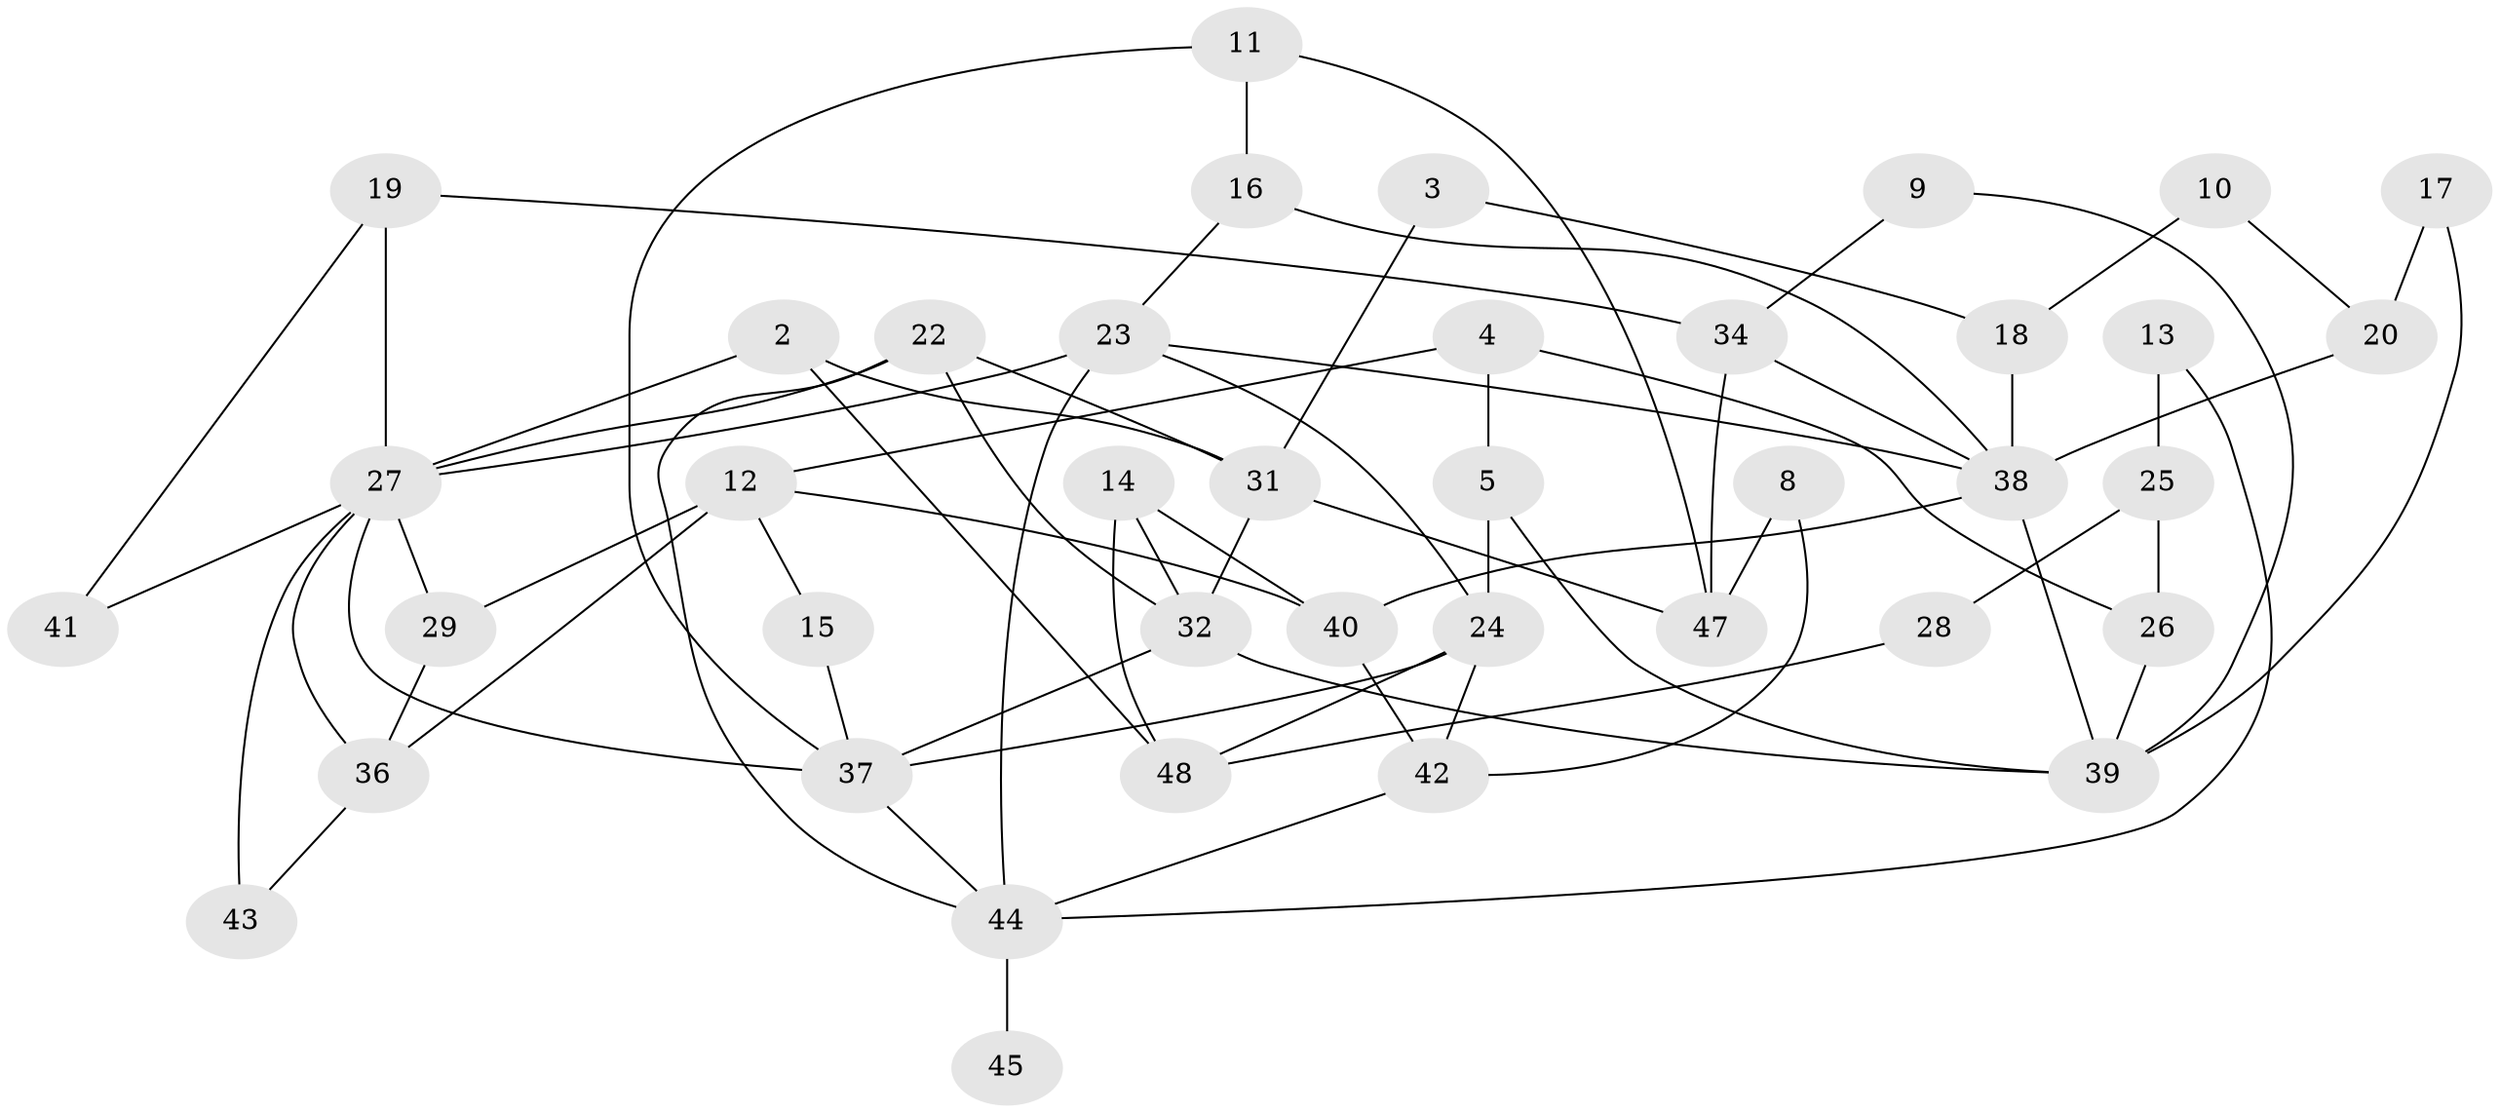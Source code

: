 // original degree distribution, {5: 0.0625, 0: 0.07291666666666667, 4: 0.17708333333333334, 2: 0.23958333333333334, 3: 0.22916666666666666, 1: 0.17708333333333334, 7: 0.010416666666666666, 8: 0.010416666666666666, 6: 0.020833333333333332}
// Generated by graph-tools (version 1.1) at 2025/00/03/09/25 03:00:51]
// undirected, 40 vertices, 72 edges
graph export_dot {
graph [start="1"]
  node [color=gray90,style=filled];
  2;
  3;
  4;
  5;
  8;
  9;
  10;
  11;
  12;
  13;
  14;
  15;
  16;
  17;
  18;
  19;
  20;
  22;
  23;
  24;
  25;
  26;
  27;
  28;
  29;
  31;
  32;
  34;
  36;
  37;
  38;
  39;
  40;
  41;
  42;
  43;
  44;
  45;
  47;
  48;
  2 -- 27 [weight=1.0];
  2 -- 31 [weight=1.0];
  2 -- 48 [weight=1.0];
  3 -- 18 [weight=1.0];
  3 -- 31 [weight=1.0];
  4 -- 5 [weight=1.0];
  4 -- 12 [weight=1.0];
  4 -- 26 [weight=1.0];
  5 -- 24 [weight=1.0];
  5 -- 39 [weight=1.0];
  8 -- 42 [weight=1.0];
  8 -- 47 [weight=1.0];
  9 -- 34 [weight=1.0];
  9 -- 39 [weight=1.0];
  10 -- 18 [weight=1.0];
  10 -- 20 [weight=1.0];
  11 -- 16 [weight=1.0];
  11 -- 37 [weight=1.0];
  11 -- 47 [weight=1.0];
  12 -- 15 [weight=1.0];
  12 -- 29 [weight=1.0];
  12 -- 36 [weight=1.0];
  12 -- 40 [weight=1.0];
  13 -- 25 [weight=1.0];
  13 -- 44 [weight=1.0];
  14 -- 32 [weight=1.0];
  14 -- 40 [weight=1.0];
  14 -- 48 [weight=1.0];
  15 -- 37 [weight=1.0];
  16 -- 23 [weight=1.0];
  16 -- 38 [weight=1.0];
  17 -- 20 [weight=1.0];
  17 -- 39 [weight=1.0];
  18 -- 38 [weight=1.0];
  19 -- 27 [weight=1.0];
  19 -- 34 [weight=1.0];
  19 -- 41 [weight=1.0];
  20 -- 38 [weight=1.0];
  22 -- 27 [weight=1.0];
  22 -- 31 [weight=1.0];
  22 -- 32 [weight=1.0];
  22 -- 44 [weight=1.0];
  23 -- 24 [weight=1.0];
  23 -- 27 [weight=1.0];
  23 -- 38 [weight=2.0];
  23 -- 44 [weight=3.0];
  24 -- 37 [weight=1.0];
  24 -- 42 [weight=1.0];
  24 -- 48 [weight=1.0];
  25 -- 26 [weight=2.0];
  25 -- 28 [weight=3.0];
  26 -- 39 [weight=1.0];
  27 -- 29 [weight=1.0];
  27 -- 36 [weight=1.0];
  27 -- 37 [weight=1.0];
  27 -- 41 [weight=1.0];
  27 -- 43 [weight=1.0];
  28 -- 48 [weight=1.0];
  29 -- 36 [weight=1.0];
  31 -- 32 [weight=1.0];
  31 -- 47 [weight=2.0];
  32 -- 37 [weight=1.0];
  32 -- 39 [weight=1.0];
  34 -- 38 [weight=1.0];
  34 -- 47 [weight=1.0];
  36 -- 43 [weight=1.0];
  37 -- 44 [weight=1.0];
  38 -- 39 [weight=1.0];
  38 -- 40 [weight=1.0];
  40 -- 42 [weight=1.0];
  42 -- 44 [weight=1.0];
  44 -- 45 [weight=1.0];
}
